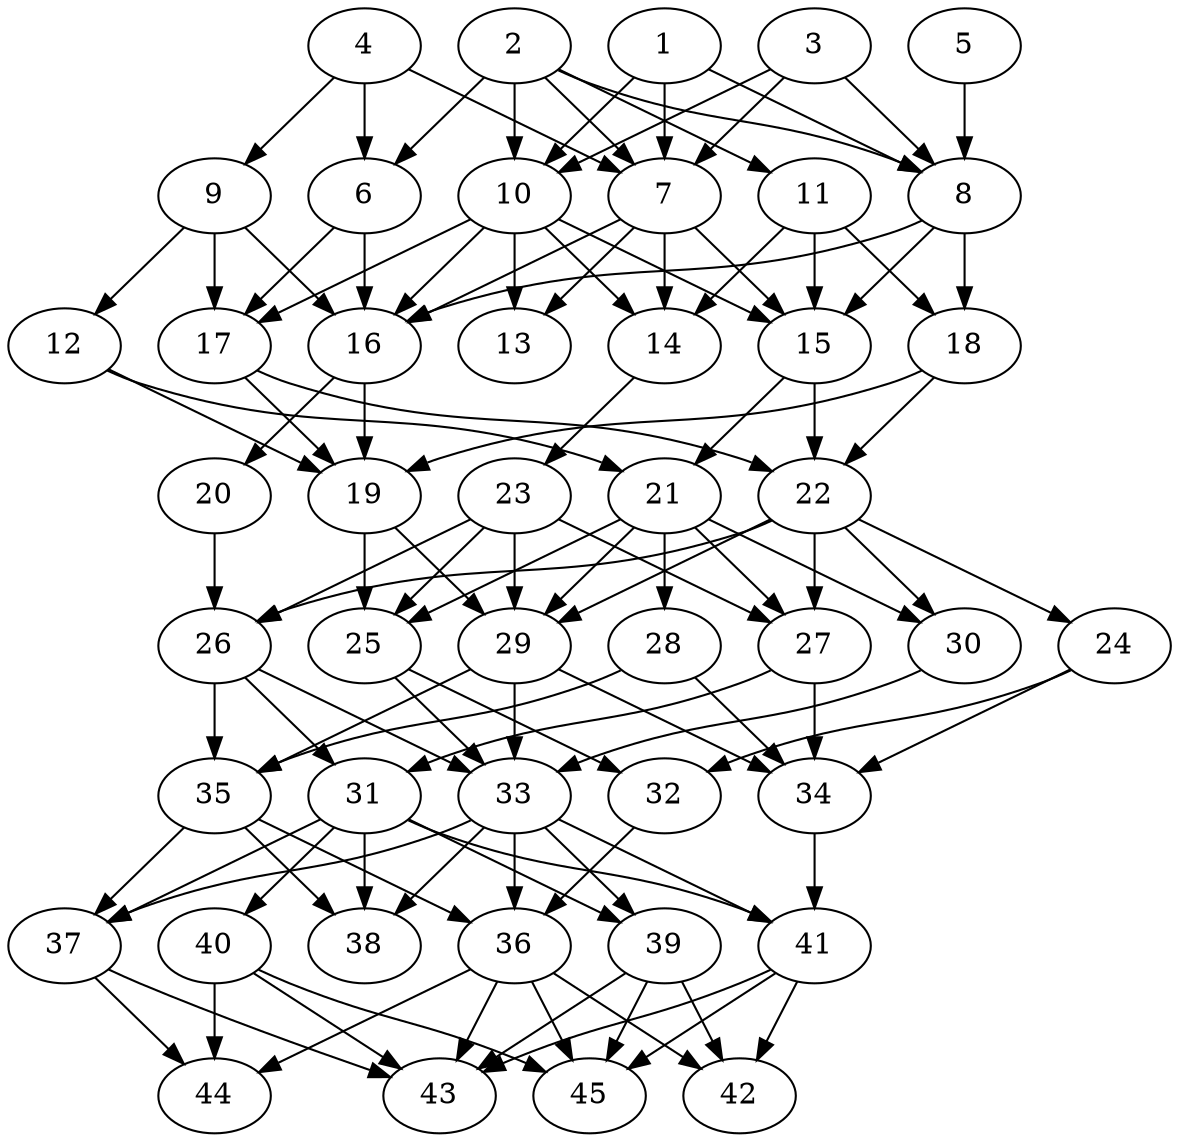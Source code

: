 // DAG automatically generated by daggen at Thu Oct  3 14:07:23 2019
// ./daggen --dot -n 45 --ccr 0.5 --fat 0.5 --regular 0.7 --density 0.7 --mindata 5242880 --maxdata 52428800 
digraph G {
  1 [size="97202176", alpha="0.03", expect_size="48601088"] 
  1 -> 7 [size ="48601088"]
  1 -> 8 [size ="48601088"]
  1 -> 10 [size ="48601088"]
  2 [size="30134272", alpha="0.07", expect_size="15067136"] 
  2 -> 6 [size ="15067136"]
  2 -> 7 [size ="15067136"]
  2 -> 8 [size ="15067136"]
  2 -> 10 [size ="15067136"]
  2 -> 11 [size ="15067136"]
  3 [size="45740032", alpha="0.02", expect_size="22870016"] 
  3 -> 7 [size ="22870016"]
  3 -> 8 [size ="22870016"]
  3 -> 10 [size ="22870016"]
  4 [size="97021952", alpha="0.14", expect_size="48510976"] 
  4 -> 6 [size ="48510976"]
  4 -> 7 [size ="48510976"]
  4 -> 9 [size ="48510976"]
  5 [size="18438144", alpha="0.15", expect_size="9219072"] 
  5 -> 8 [size ="9219072"]
  6 [size="27006976", alpha="0.15", expect_size="13503488"] 
  6 -> 16 [size ="13503488"]
  6 -> 17 [size ="13503488"]
  7 [size="32329728", alpha="0.04", expect_size="16164864"] 
  7 -> 13 [size ="16164864"]
  7 -> 14 [size ="16164864"]
  7 -> 15 [size ="16164864"]
  7 -> 16 [size ="16164864"]
  8 [size="66332672", alpha="0.09", expect_size="33166336"] 
  8 -> 15 [size ="33166336"]
  8 -> 16 [size ="33166336"]
  8 -> 18 [size ="33166336"]
  9 [size="30173184", alpha="0.14", expect_size="15086592"] 
  9 -> 12 [size ="15086592"]
  9 -> 16 [size ="15086592"]
  9 -> 17 [size ="15086592"]
  10 [size="11153408", alpha="0.08", expect_size="5576704"] 
  10 -> 13 [size ="5576704"]
  10 -> 14 [size ="5576704"]
  10 -> 15 [size ="5576704"]
  10 -> 16 [size ="5576704"]
  10 -> 17 [size ="5576704"]
  11 [size="53395456", alpha="0.19", expect_size="26697728"] 
  11 -> 14 [size ="26697728"]
  11 -> 15 [size ="26697728"]
  11 -> 18 [size ="26697728"]
  12 [size="65398784", alpha="0.13", expect_size="32699392"] 
  12 -> 19 [size ="32699392"]
  12 -> 21 [size ="32699392"]
  13 [size="99786752", alpha="0.07", expect_size="49893376"] 
  14 [size="12613632", alpha="0.12", expect_size="6306816"] 
  14 -> 23 [size ="6306816"]
  15 [size="76947456", alpha="0.09", expect_size="38473728"] 
  15 -> 21 [size ="38473728"]
  15 -> 22 [size ="38473728"]
  16 [size="55306240", alpha="0.20", expect_size="27653120"] 
  16 -> 19 [size ="27653120"]
  16 -> 20 [size ="27653120"]
  17 [size="32538624", alpha="0.18", expect_size="16269312"] 
  17 -> 19 [size ="16269312"]
  17 -> 22 [size ="16269312"]
  18 [size="49924096", alpha="0.15", expect_size="24962048"] 
  18 -> 19 [size ="24962048"]
  18 -> 22 [size ="24962048"]
  19 [size="91510784", alpha="0.08", expect_size="45755392"] 
  19 -> 25 [size ="45755392"]
  19 -> 29 [size ="45755392"]
  20 [size="61446144", alpha="0.09", expect_size="30723072"] 
  20 -> 26 [size ="30723072"]
  21 [size="97984512", alpha="0.08", expect_size="48992256"] 
  21 -> 25 [size ="48992256"]
  21 -> 27 [size ="48992256"]
  21 -> 28 [size ="48992256"]
  21 -> 29 [size ="48992256"]
  21 -> 30 [size ="48992256"]
  22 [size="93227008", alpha="0.11", expect_size="46613504"] 
  22 -> 24 [size ="46613504"]
  22 -> 26 [size ="46613504"]
  22 -> 27 [size ="46613504"]
  22 -> 29 [size ="46613504"]
  22 -> 30 [size ="46613504"]
  23 [size="58040320", alpha="0.02", expect_size="29020160"] 
  23 -> 25 [size ="29020160"]
  23 -> 26 [size ="29020160"]
  23 -> 27 [size ="29020160"]
  23 -> 29 [size ="29020160"]
  24 [size="92790784", alpha="0.11", expect_size="46395392"] 
  24 -> 32 [size ="46395392"]
  24 -> 34 [size ="46395392"]
  25 [size="57221120", alpha="0.01", expect_size="28610560"] 
  25 -> 32 [size ="28610560"]
  25 -> 33 [size ="28610560"]
  26 [size="100773888", alpha="0.16", expect_size="50386944"] 
  26 -> 31 [size ="50386944"]
  26 -> 33 [size ="50386944"]
  26 -> 35 [size ="50386944"]
  27 [size="98813952", alpha="0.15", expect_size="49406976"] 
  27 -> 31 [size ="49406976"]
  27 -> 34 [size ="49406976"]
  28 [size="91523072", alpha="0.05", expect_size="45761536"] 
  28 -> 34 [size ="45761536"]
  28 -> 35 [size ="45761536"]
  29 [size="70105088", alpha="0.00", expect_size="35052544"] 
  29 -> 33 [size ="35052544"]
  29 -> 34 [size ="35052544"]
  29 -> 35 [size ="35052544"]
  30 [size="13721600", alpha="0.15", expect_size="6860800"] 
  30 -> 33 [size ="6860800"]
  31 [size="54913024", alpha="0.19", expect_size="27456512"] 
  31 -> 37 [size ="27456512"]
  31 -> 38 [size ="27456512"]
  31 -> 39 [size ="27456512"]
  31 -> 40 [size ="27456512"]
  31 -> 41 [size ="27456512"]
  32 [size="91654144", alpha="0.15", expect_size="45827072"] 
  32 -> 36 [size ="45827072"]
  33 [size="49223680", alpha="0.10", expect_size="24611840"] 
  33 -> 36 [size ="24611840"]
  33 -> 37 [size ="24611840"]
  33 -> 38 [size ="24611840"]
  33 -> 39 [size ="24611840"]
  33 -> 41 [size ="24611840"]
  34 [size="57247744", alpha="0.05", expect_size="28623872"] 
  34 -> 41 [size ="28623872"]
  35 [size="13518848", alpha="0.14", expect_size="6759424"] 
  35 -> 36 [size ="6759424"]
  35 -> 37 [size ="6759424"]
  35 -> 38 [size ="6759424"]
  36 [size="20359168", alpha="0.13", expect_size="10179584"] 
  36 -> 42 [size ="10179584"]
  36 -> 43 [size ="10179584"]
  36 -> 44 [size ="10179584"]
  36 -> 45 [size ="10179584"]
  37 [size="94294016", alpha="0.16", expect_size="47147008"] 
  37 -> 43 [size ="47147008"]
  37 -> 44 [size ="47147008"]
  38 [size="68421632", alpha="0.08", expect_size="34210816"] 
  39 [size="92966912", alpha="0.17", expect_size="46483456"] 
  39 -> 42 [size ="46483456"]
  39 -> 43 [size ="46483456"]
  39 -> 45 [size ="46483456"]
  40 [size="93241344", alpha="0.16", expect_size="46620672"] 
  40 -> 43 [size ="46620672"]
  40 -> 44 [size ="46620672"]
  40 -> 45 [size ="46620672"]
  41 [size="69918720", alpha="0.14", expect_size="34959360"] 
  41 -> 42 [size ="34959360"]
  41 -> 43 [size ="34959360"]
  41 -> 45 [size ="34959360"]
  42 [size="65906688", alpha="0.10", expect_size="32953344"] 
  43 [size="41750528", alpha="0.16", expect_size="20875264"] 
  44 [size="86749184", alpha="0.19", expect_size="43374592"] 
  45 [size="14286848", alpha="0.13", expect_size="7143424"] 
}
